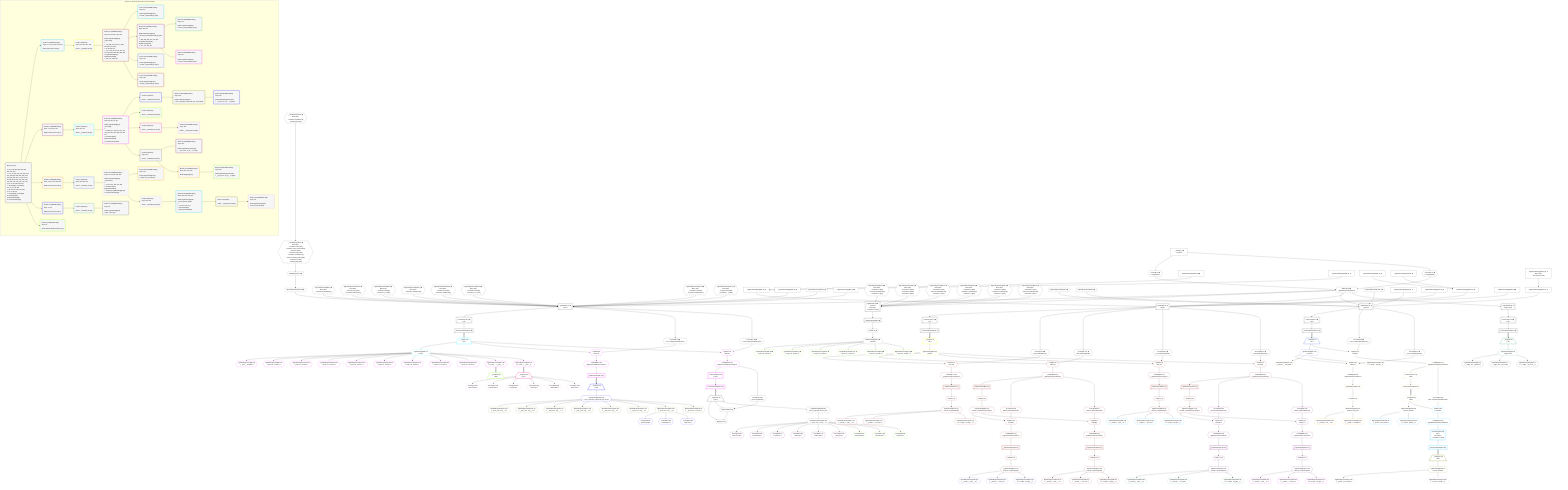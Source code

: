 %%{init: {'themeVariables': { 'fontSize': '12px'}}}%%
graph TD
    classDef path fill:#eee,stroke:#000,color:#000
    classDef plan fill:#fff,stroke-width:1px,color:#000
    classDef itemplan fill:#fff,stroke-width:2px,color:#000
    classDef unbatchedplan fill:#dff,stroke-width:1px,color:#000
    classDef sideeffectplan fill:#fcc,stroke-width:2px,color:#000
    classDef bucket fill:#f6f6f6,color:#000,stroke-width:2px,text-align:left

    subgraph "Buckets for queries/v4/procedure-computed-fields"
    Bucket0("Bucket 0 (root)<br /><br />1: 274, 278, 282, 290, 294, 298, 306, 310, 322<br />ᐳ: 6, 9, 10, 106, 122, 154, 256, 326, 327, 328, 329, 330, 331, 332, 333, 334, 335, 336, 337, 11, 49, 52, 54, 56, 58, 60, 88, 100, 118, 126, 128, 130, 132, 134, 142, 136, 144, 149<br />2: 15, 25, 30, 286, 302, 314<br />ᐳ: Access[307], Access[311]<br />3: 8, 17, 27, 33, 318<br />ᐳ: 32, 34, 275, 287, 291, 303<br />4: 12, 20, 39, 45<br />ᐳ: Access[319], Access[323]<br />5: Connection[22], ConnectionItems[36]<br />6: ConnectionItems[42]"):::bucket
    Bucket1("Bucket 1 (nullableBoundary)<br />Deps: 12, 36, 275, 287, 291, 303<br /><br />ROOT Connectionᐸ8ᐳ[12]"):::bucket
    Bucket2("Bucket 2 (nullableBoundary)<br />Deps: 17, 39, 307, 311<br /><br />ROOT Connectionᐸ15ᐳ[17]"):::bucket
    Bucket3("Bucket 3 (nullableBoundary)<br />Deps: 22, 42, 319, 323, 326<br /><br />ROOT Connectionᐸ20ᐳ[22]"):::bucket
    Bucket4("Bucket 4 (nullableBoundary)<br />Deps: 27, 45<br /><br />ROOT Connectionᐸ25ᐳ[27]"):::bucket
    Bucket5("Bucket 5 (nullableBoundary)<br />Deps: 34<br /><br />ROOT PgSelectSingleᐸpersonᐳ[34]"):::bucket
    Bucket10("Bucket 10 (listItem)<br />Deps: 275, 287, 291, 303<br /><br />ROOT __Item{10}ᐸ36ᐳ[62]"):::bucket
    Bucket11("Bucket 11 (listItem)<br />Deps: 307, 311<br /><br />ROOT __Item{11}ᐸ39ᐳ[64]"):::bucket
    Bucket12("Bucket 12 (listItem)<br />Deps: 319, 323, 326<br /><br />ROOT __Item{12}ᐸ42ᐳ[66]"):::bucket
    Bucket13("Bucket 13 (listItem)<br /><br />ROOT __Item{13}ᐸ45ᐳ[68]"):::bucket
    Bucket14("Bucket 14 (nullableBoundary)<br />Deps: 275, 63, 287, 291, 303<br /><br />ROOT PgSelectSingle{10}ᐸtypesᐳ[63]<br />1: <br />ᐳ: 276, 288, 292, 304, 277, 289, 293, 305, 279, 283<br />2: 76, 85, 98, 116<br />ᐳ: 75, 77, 84, 86, 97, 99, 115, 117, 161, 184, 202, 280, 281, 284, 285<br />3: PgSelectRows[166], PgSelectRows[189]<br />ᐳ: 165, 167, 188, 190"):::bucket
    Bucket15("Bucket 15 (nullableBoundary)<br />Deps: 65, 307, 64, 311<br /><br />ROOT PgSelectSingle{11}ᐸpostᐳ[65]<br />1: <br />ᐳ: 78, 89, 101, 119, 127, 129, 131, 133, 135, 150, 151, 308, 312, 309, 313<br />2: Connection[155], PgSelectRows[156]<br />3: ConnectionItems[181]"):::bucket
    Bucket16("Bucket 16 (nullableBoundary)<br />Deps: 67, 319, 66, 323, 326<br /><br />ROOT PgSelectSingle{12}ᐸpersonᐳ[67]<br />1: <br />ᐳ: 79, 91, 320, 324, 321, 325<br />2: Connection[107], PgSelectRows[124]<br />ᐳ: First[123], PgSelectSingle[125]<br />3: ConnectionItems[169]"):::bucket
    Bucket17("Bucket 17 (nullableBoundary)<br />Deps: 69<br /><br />ROOT PgSelectSingle{13}ᐸedge_caseᐳ[69]"):::bucket
    Bucket18("Bucket 18 (nullableBoundary)<br />Deps: 99<br /><br />ROOT PgSelectSingle{14}ᐸfrmcdc_compoundTypeᐳ[99]"):::bucket
    Bucket19("Bucket 19 (nullableBoundary)<br />Deps: 305, 117<br /><br />ROOT PgSelectSingle{14}ᐸfrmcdc_nestedCompoundTypeᐳ[117]<br />1: <br />ᐳ: 295, 299, 296, 297, 300, 301<br />2: PgSelectRows[178], PgSelectRows[196]<br />ᐳ: 177, 179, 195, 197"):::bucket
    Bucket20("Bucket 20 (nullableBoundary)<br />Deps: 125<br /><br />ROOT PgSelectSingle{16}ᐸperson_first_postᐳ[125]"):::bucket
    Bucket21("Bucket 21 (listItem)<br /><br />ROOT __Item{21}ᐸ156ᐳ[157]"):::bucket
    Bucket22("Bucket 22 (listItem)<br /><br />ROOT __Item{22}ᐸ150ᐳ[159]"):::bucket
    Bucket23("Bucket 23 (listItem)<br /><br />ROOT __Item{23}ᐸ151ᐳ[160]"):::bucket
    Bucket24("Bucket 24 (nullableBoundary)<br />Deps: 158<br /><br />ROOT PgSelectSingle{21}ᐸpost_computed_compound_type_arrayᐳ[158]"):::bucket
    Bucket25("Bucket 25 (nullableBoundary)<br />Deps: 160<br /><br />ROOT __Item{23}ᐸ151ᐳ[160]"):::bucket
    Bucket29("Bucket 29 (nullableBoundary)<br />Deps: 167<br /><br />ROOT PgSelectSingle{14}ᐸfrmcdc_compoundTypeᐳ[167]"):::bucket
    Bucket30("Bucket 30 (nullableBoundary)<br />Deps: 179<br /><br />ROOT PgSelectSingle{19}ᐸfrmcdc_compoundTypeᐳ[179]"):::bucket
    Bucket31("Bucket 31 (nullableBoundary)<br />Deps: 190<br /><br />ROOT PgSelectSingle{14}ᐸfrmcdc_compoundTypeᐳ[190]"):::bucket
    Bucket32("Bucket 32 (nullableBoundary)<br />Deps: 197<br /><br />ROOT PgSelectSingle{19}ᐸfrmcdc_compoundTypeᐳ[197]"):::bucket
    Bucket33("Bucket 33 (listItem)<br />Deps: 321, 326<br /><br />ROOT __Item{33}ᐸ169ᐳ[205]"):::bucket
    Bucket34("Bucket 34 (listItem)<br />Deps: 313<br /><br />ROOT __Item{34}ᐸ181ᐳ[207]"):::bucket
    Bucket35("Bucket 35 (nullableBoundary)<br />Deps: 206, 326, 315, 205<br /><br />ROOT PgSelectSingle{33}ᐸperson_friendsᐳ[206]<br />1: <br />ᐳ: 241, 247, 316, 317<br />2: Connection[257]<br />3: ConnectionItems[264]"):::bucket
    Bucket36("Bucket 36 (nullableBoundary)<br />Deps: 209<br /><br />ROOT PgClassExpression{34}ᐸ__post_com...al_set__.vᐳ[209]"):::bucket
    Bucket37("Bucket 37 (nullableBoundary)<br />Deps: 210, 209, 250<br /><br />ROOT Edge{34}[210]"):::bucket
    Bucket38("Bucket 38 (nullableBoundary)<br />Deps: 223<br /><br />ROOT PgClassExpression{24}ᐸ__post_com...rray__.”g”ᐳ[223]"):::bucket
    Bucket39("Bucket 39 (nullableBoundary)<br />Deps: 209<br /><br />ROOT PgClassExpression{34}ᐸ__post_com...al_set__.vᐳ[209]"):::bucket
    Bucket41("Bucket 41 (listItem)<br /><br />ROOT __Item{41}ᐸ264ᐳ[269]"):::bucket
    Bucket42("Bucket 42 (nullableBoundary)<br />Deps: 270<br /><br />ROOT PgSelectSingle{41}ᐸperson_friendsᐳ[270]"):::bucket
    end
    Bucket0 --> Bucket1 & Bucket2 & Bucket3 & Bucket4 & Bucket5
    Bucket1 --> Bucket10
    Bucket2 --> Bucket11
    Bucket3 --> Bucket12
    Bucket4 --> Bucket13
    Bucket10 --> Bucket14
    Bucket11 --> Bucket15
    Bucket12 --> Bucket16
    Bucket13 --> Bucket17
    Bucket14 --> Bucket18 & Bucket19 & Bucket29 & Bucket31
    Bucket15 --> Bucket21 & Bucket22 & Bucket23 & Bucket34
    Bucket16 --> Bucket20 & Bucket33
    Bucket19 --> Bucket30 & Bucket32
    Bucket21 --> Bucket24
    Bucket23 --> Bucket25
    Bucket24 --> Bucket38
    Bucket33 --> Bucket35
    Bucket34 --> Bucket36 & Bucket37
    Bucket35 --> Bucket41
    Bucket37 --> Bucket39
    Bucket41 --> Bucket42

    %% plan dependencies
    PgSelect15[["PgSelect[15∈0] ➊<br />ᐸpostᐳ"]]:::plan
    Object11{{"Object[11∈0] ➊<br />ᐸ{pgSettings,withPgClient}ᐳ"}}:::plan
    PgFromExpression88{{"PgFromExpression[88∈0] ➊<br />More deps:<br />- Constantᐸundefinedᐳ[6]"}}:::plan
    PgFromExpression100{{"PgFromExpression[100∈0] ➊<br />More deps:<br />- Constantᐸ15ᐳ[329]<br />- Constantᐸundefinedᐳ[6]"}}:::plan
    PgFromExpression118{{"PgFromExpression[118∈0] ➊<br />More deps:<br />- Constantᐸ20ᐳ[330]<br />- Constantᐸ'[...]'ᐳ[331]"}}:::plan
    PgFromExpression126{{"PgFromExpression[126∈0] ➊<br />More deps:<br />- Constantᐸundefinedᐳ[6]"}}:::plan
    PgFromExpression128{{"PgFromExpression[128∈0] ➊<br />More deps:<br />- Constantᐸ15ᐳ[329]<br />- Constantᐸundefinedᐳ[6]"}}:::plan
    PgFromExpression130{{"PgFromExpression[130∈0] ➊<br />More deps:<br />- Constantᐸ20ᐳ[330]<br />- Constantᐸ'[...]'ᐳ[331]"}}:::plan
    PgFromExpression132{{"PgFromExpression[132∈0] ➊<br />More deps:<br />- Constantᐸ15ᐳ[329]<br />- Constantᐸundefinedᐳ[6]"}}:::plan
    PgFromExpression134{{"PgFromExpression[134∈0] ➊<br />More deps:<br />- Constantᐸ20ᐳ[330]<br />- Constantᐸ'[...]'ᐳ[331]"}}:::plan
    PgFromExpression149{{"PgFromExpression[149∈0] ➊"}}:::plan
    PgSelectInlineApply306["PgSelectInlineApply[306∈0] ➊"]:::plan
    PgFromExpression154{{"PgFromExpression[154∈0] ➊"}}:::plan
    PgSelectInlineApply310["PgSelectInlineApply[310∈0] ➊"]:::plan
    Object11 & PgFromExpression88 & PgFromExpression100 & PgFromExpression118 & PgFromExpression126 & PgFromExpression128 & PgFromExpression130 & PgFromExpression132 & PgFromExpression134 & PgFromExpression149 & PgSelectInlineApply306 & PgFromExpression154 & PgSelectInlineApply310 --> PgSelect15
    PgSelect30[["PgSelect[30∈0] ➊<br />ᐸpersonᐳ<br />More deps:<br />- Constantᐸ1ᐳ[326]"]]:::plan
    PgFromExpression49{{"PgFromExpression[49∈0] ➊<br />More deps:<br />- Constantᐸ1ᐳ[326]<br />- Constantᐸundefinedᐳ[6]<br />- Constantᐸ7ᐳ[327]"}}:::plan
    PgFromExpression52{{"PgFromExpression[52∈0] ➊<br />More deps:<br />- Constantᐸ1ᐳ[326]<br />- Constantᐸ8ᐳ[328]<br />- Constantᐸ7ᐳ[327]"}}:::plan
    PgFromExpression54{{"PgFromExpression[54∈0] ➊<br />More deps:<br />- Constantᐸ1ᐳ[326]<br />- Constantᐸundefinedᐳ[6]<br />- Constantᐸ7ᐳ[327]"}}:::plan
    PgFromExpression56{{"PgFromExpression[56∈0] ➊<br />More deps:<br />- Constantᐸ1ᐳ[326]<br />- Constantᐸundefinedᐳ[6]<br />- Constantᐸ7ᐳ[327]"}}:::plan
    PgFromExpression58{{"PgFromExpression[58∈0] ➊<br />More deps:<br />- Constantᐸ1ᐳ[326]<br />- Constantᐸundefinedᐳ[6]<br />- Constantᐸ7ᐳ[327]"}}:::plan
    PgFromExpression60{{"PgFromExpression[60∈0] ➊<br />More deps:<br />- Constantᐸ1ᐳ[326]<br />- Constantᐸundefinedᐳ[6]<br />- Constantᐸ7ᐳ[327]"}}:::plan
    Object11 & PgFromExpression49 & PgFromExpression52 & PgFromExpression54 & PgFromExpression56 & PgFromExpression58 & PgFromExpression60 --> PgSelect30
    __InputObject136{{"__InputObject[136∈0] ➊<br />More deps:<br />- Constantᐸ419ᐳ[332]<br />- Constantᐸ'easy cheesy baked potatoes'ᐳ[333]<br />- Constantᐸ'red'ᐳ[334]<br />- Constantᐸundefinedᐳ[6]<br />- Constantᐸ'BAR_FOO'ᐳ[335]<br />- Constantᐸ''ᐳ[336]<br />- Constantᐸ8ᐳ[328]"}}:::plan
    __InputObject142{{"__InputObject[142∈0] ➊<br />More deps:<br />- Constantᐸundefinedᐳ[6]<br />- Constantᐸ5ᐳ[337]"}}:::plan
    __InputObject142 --> __InputObject136
    PgSelect20[["PgSelect[20∈0] ➊<br />ᐸpersonᐳ"]]:::plan
    PgFromExpression106{{"PgFromExpression[106∈0] ➊"}}:::plan
    PgFromExpression256{{"PgFromExpression[256∈0] ➊"}}:::plan
    PgSelectInlineApply318["PgSelectInlineApply[318∈0] ➊"]:::plan
    PgFromExpression122{{"PgFromExpression[122∈0] ➊"}}:::plan
    PgSelectInlineApply322["PgSelectInlineApply[322∈0] ➊"]:::plan
    Object11 & PgFromExpression106 & PgFromExpression256 & PgSelectInlineApply318 & PgFromExpression122 & PgSelectInlineApply322 --> PgSelect20
    PgSelect8[["PgSelect[8∈0] ➊<br />ᐸtypesᐳ"]]:::plan
    PgSelectInlineApply274["PgSelectInlineApply[274∈0] ➊"]:::plan
    PgSelectInlineApply286["PgSelectInlineApply[286∈0] ➊"]:::plan
    PgSelectInlineApply290["PgSelectInlineApply[290∈0] ➊"]:::plan
    PgSelectInlineApply302["PgSelectInlineApply[302∈0] ➊"]:::plan
    Object11 & PgSelectInlineApply274 & PgSelectInlineApply286 & PgSelectInlineApply290 & PgSelectInlineApply302 --> PgSelect8
    Access9{{"Access[9∈0] ➊<br />ᐸ2.pgSettingsᐳ"}}:::plan
    Access10{{"Access[10∈0] ➊<br />ᐸ2.withPgClientᐳ"}}:::plan
    Access9 & Access10 --> Object11
    PgSelectInlineApply278["PgSelectInlineApply[278∈0] ➊"]:::plan
    PgSelectInlineApply282["PgSelectInlineApply[282∈0] ➊"]:::plan
    PgSelectInlineApply278 & PgSelectInlineApply282 --> PgSelectInlineApply286
    PgSelectInlineApply294["PgSelectInlineApply[294∈0] ➊"]:::plan
    PgSelectInlineApply298["PgSelectInlineApply[298∈0] ➊"]:::plan
    PgSelectInlineApply294 & PgSelectInlineApply298 --> PgSelectInlineApply302
    __Value2["__Value[2∈0] ➊<br />ᐸcontextᐳ"]:::plan
    __Value2 --> Access9
    __Value2 --> Access10
    Connection12[["Connection[12∈0] ➊<br />ᐸ8ᐳ"]]:::plan
    PgSelect8 --> Connection12
    Connection17[["Connection[17∈0] ➊<br />ᐸ15ᐳ"]]:::plan
    PgSelect15 --> Connection17
    Connection22[["Connection[22∈0] ➊<br />ᐸ20ᐳ"]]:::plan
    PgSelect20 --> Connection22
    PgSelect25[["PgSelect[25∈0] ➊<br />ᐸedge_caseᐳ"]]:::plan
    Object11 --> PgSelect25
    Connection27[["Connection[27∈0] ➊<br />ᐸ25ᐳ"]]:::plan
    PgSelect25 --> Connection27
    First32{{"First[32∈0] ➊"}}:::plan
    PgSelectRows33[["PgSelectRows[33∈0] ➊"]]:::plan
    PgSelectRows33 --> First32
    PgSelect30 --> PgSelectRows33
    PgSelectSingle34{{"PgSelectSingle[34∈0] ➊<br />ᐸpersonᐳ"}}:::plan
    First32 --> PgSelectSingle34
    ConnectionItems36[["ConnectionItems[36∈0] ➊"]]:::plan
    Connection12 --> ConnectionItems36
    ConnectionItems39[["ConnectionItems[39∈0] ➊"]]:::plan
    Connection17 --> ConnectionItems39
    ConnectionItems42[["ConnectionItems[42∈0] ➊"]]:::plan
    Connection22 --> ConnectionItems42
    ConnectionItems45[["ConnectionItems[45∈0] ➊"]]:::plan
    Connection27 --> ConnectionItems45
    BakedInput144{{"BakedInput[144∈0] ➊"}}:::plan
    __InputObject136 --> BakedInput144
    BakedInput144 --> PgFromExpression149
    Access275{{"Access[275∈0] ➊<br />ᐸ8.m.joinDetailsFor71ᐳ"}}:::plan
    PgSelect8 --> Access275
    Access287{{"Access[287∈0] ➊<br />ᐸ8.m.joinDetailsFor82ᐳ"}}:::plan
    PgSelect8 --> Access287
    Access291{{"Access[291∈0] ➊<br />ᐸ8.m.joinDetailsFor95ᐳ"}}:::plan
    PgSelect8 --> Access291
    Access303{{"Access[303∈0] ➊<br />ᐸ8.m.joinDetailsFor113ᐳ"}}:::plan
    PgSelect8 --> Access303
    Access307{{"Access[307∈0] ➊<br />ᐸ15.m.subqueryDetailsFor145ᐳ"}}:::plan
    PgSelect15 --> Access307
    Access311{{"Access[311∈0] ➊<br />ᐸ15.m.subqueryDetailsFor152ᐳ"}}:::plan
    PgSelect15 --> Access311
    PgSelectInlineApply314["PgSelectInlineApply[314∈0] ➊<br />More deps:<br />- Constantᐸ1ᐳ[326]"]:::plan
    PgSelectInlineApply314 --> PgSelectInlineApply318
    Access319{{"Access[319∈0] ➊<br />ᐸ20.m.subqueryDetailsFor102ᐳ"}}:::plan
    PgSelect20 --> Access319
    Access323{{"Access[323∈0] ➊<br />ᐸ20.m.joinDetailsFor120ᐳ"}}:::plan
    PgSelect20 --> Access323
    PgClassExpression50{{"PgClassExpression[50∈5] ➊<br />ᐸ(1/0) /* E...ferred! */ᐳ"}}:::plan
    PgSelectSingle34 --> PgClassExpression50
    PgClassExpression53{{"PgClassExpression[53∈5] ➊<br />ᐸ(1/0) /* E...ferred! */ᐳ"}}:::plan
    PgSelectSingle34 --> PgClassExpression53
    PgClassExpression55{{"PgClassExpression[55∈5] ➊<br />ᐸ(1/0) /* E...ferred! */ᐳ"}}:::plan
    PgSelectSingle34 --> PgClassExpression55
    PgClassExpression57{{"PgClassExpression[57∈5] ➊<br />ᐸ(1/0) /* E...ferred! */ᐳ"}}:::plan
    PgSelectSingle34 --> PgClassExpression57
    PgClassExpression59{{"PgClassExpression[59∈5] ➊<br />ᐸ(1/0) /* E...ferred! */ᐳ"}}:::plan
    PgSelectSingle34 --> PgClassExpression59
    PgClassExpression61{{"PgClassExpression[61∈5] ➊<br />ᐸ(1/0) /* E...ferred! */ᐳ"}}:::plan
    PgSelectSingle34 --> PgClassExpression61
    __Item62[/"__Item[62∈10]<br />ᐸ36ᐳ"\]:::itemplan
    ConnectionItems36 ==> __Item62
    PgSelectSingle63{{"PgSelectSingle[63∈10]<br />ᐸtypesᐳ"}}:::plan
    __Item62 --> PgSelectSingle63
    __Item64[/"__Item[64∈11]<br />ᐸ39ᐳ"\]:::itemplan
    ConnectionItems39 ==> __Item64
    PgSelectSingle65{{"PgSelectSingle[65∈11]<br />ᐸpostᐳ"}}:::plan
    __Item64 --> PgSelectSingle65
    __Item66[/"__Item[66∈12]<br />ᐸ42ᐳ"\]:::itemplan
    ConnectionItems42 ==> __Item66
    PgSelectSingle67{{"PgSelectSingle[67∈12]<br />ᐸpersonᐳ"}}:::plan
    __Item66 --> PgSelectSingle67
    __Item68[/"__Item[68∈13]<br />ᐸ45ᐳ"\]:::itemplan
    ConnectionItems45 ==> __Item68
    PgSelectSingle69{{"PgSelectSingle[69∈13]<br />ᐸedge_caseᐳ"}}:::plan
    __Item68 --> PgSelectSingle69
    List276{{"List[276∈14]<br />ᐸ275,63ᐳ"}}:::plan
    Access275 & PgSelectSingle63 --> List276
    List280{{"List[280∈14]<br />ᐸ279,86ᐳ"}}:::plan
    Access279{{"Access[279∈14]<br />ᐸ289.m.joinDetailsFor163ᐳ"}}:::plan
    PgSelectSingle86{{"PgSelectSingle[86∈14]<br />ᐸfrmcdc_nestedCompoundTypeᐳ"}}:::plan
    Access279 & PgSelectSingle86 --> List280
    List284{{"List[284∈14]<br />ᐸ283,86ᐳ"}}:::plan
    Access283{{"Access[283∈14]<br />ᐸ289.m.joinDetailsFor186ᐳ"}}:::plan
    Access283 & PgSelectSingle86 --> List284
    List288{{"List[288∈14]<br />ᐸ287,63ᐳ"}}:::plan
    Access287 & PgSelectSingle63 --> List288
    List292{{"List[292∈14]<br />ᐸ291,63ᐳ"}}:::plan
    Access291 & PgSelectSingle63 --> List292
    List304{{"List[304∈14]<br />ᐸ303,63ᐳ"}}:::plan
    Access303 & PgSelectSingle63 --> List304
    First75{{"First[75∈14]"}}:::plan
    PgSelectRows76[["PgSelectRows[76∈14]"]]:::plan
    PgSelectRows76 --> First75
    Lambda277{{"Lambda[277∈14]<br />ᐸpgInlineViaJoinTransformᐳ"}}:::plan
    Lambda277 --> PgSelectRows76
    PgSelectSingle77{{"PgSelectSingle[77∈14]<br />ᐸfrmcdc_compoundTypeᐳ"}}:::plan
    First75 --> PgSelectSingle77
    First84{{"First[84∈14]"}}:::plan
    PgSelectRows85[["PgSelectRows[85∈14]"]]:::plan
    PgSelectRows85 --> First84
    Lambda289{{"Lambda[289∈14]<br />ᐸpgInlineViaJoinTransformᐳ"}}:::plan
    Lambda289 --> PgSelectRows85
    First84 --> PgSelectSingle86
    First97{{"First[97∈14]"}}:::plan
    PgSelectRows98[["PgSelectRows[98∈14]"]]:::plan
    PgSelectRows98 --> First97
    Lambda293{{"Lambda[293∈14]<br />ᐸpgInlineViaJoinTransformᐳ"}}:::plan
    Lambda293 --> PgSelectRows98
    PgSelectSingle99{{"PgSelectSingle[99∈14]<br />ᐸfrmcdc_compoundTypeᐳ"}}:::plan
    First97 --> PgSelectSingle99
    First115{{"First[115∈14]"}}:::plan
    PgSelectRows116[["PgSelectRows[116∈14]"]]:::plan
    PgSelectRows116 --> First115
    Lambda305{{"Lambda[305∈14]<br />ᐸpgInlineViaJoinTransformᐳ"}}:::plan
    Lambda305 --> PgSelectRows116
    PgSelectSingle117{{"PgSelectSingle[117∈14]<br />ᐸfrmcdc_nestedCompoundTypeᐳ"}}:::plan
    First115 --> PgSelectSingle117
    PgClassExpression161{{"PgClassExpression[161∈14]<br />ᐸ__frmcdc_c...type__.”a”ᐳ"}}:::plan
    PgSelectSingle77 --> PgClassExpression161
    First165{{"First[165∈14]"}}:::plan
    PgSelectRows166[["PgSelectRows[166∈14]"]]:::plan
    PgSelectRows166 --> First165
    Lambda281{{"Lambda[281∈14]<br />ᐸpgInlineViaJoinTransformᐳ"}}:::plan
    Lambda281 --> PgSelectRows166
    PgSelectSingle167{{"PgSelectSingle[167∈14]<br />ᐸfrmcdc_compoundTypeᐳ"}}:::plan
    First165 --> PgSelectSingle167
    PgClassExpression184{{"PgClassExpression[184∈14]<br />ᐸ__frmcdc_c....”foo_bar”ᐳ"}}:::plan
    PgSelectSingle77 --> PgClassExpression184
    First188{{"First[188∈14]"}}:::plan
    PgSelectRows189[["PgSelectRows[189∈14]"]]:::plan
    PgSelectRows189 --> First188
    Lambda285{{"Lambda[285∈14]<br />ᐸpgInlineViaJoinTransformᐳ"}}:::plan
    Lambda285 --> PgSelectRows189
    PgSelectSingle190{{"PgSelectSingle[190∈14]<br />ᐸfrmcdc_compoundTypeᐳ"}}:::plan
    First188 --> PgSelectSingle190
    PgClassExpression202{{"PgClassExpression[202∈14]<br />ᐸ”c”.”compo...nd_type__)ᐳ"}}:::plan
    PgSelectSingle77 --> PgClassExpression202
    List276 --> Lambda277
    Lambda289 --> Access279
    List280 --> Lambda281
    Lambda289 --> Access283
    List284 --> Lambda285
    List288 --> Lambda289
    List292 --> Lambda293
    List304 --> Lambda305
    List308{{"List[308∈15]<br />ᐸ307,64ᐳ"}}:::plan
    Access307 & __Item64 --> List308
    List312{{"List[312∈15]<br />ᐸ311,64ᐳ"}}:::plan
    Access311 & __Item64 --> List312
    PgClassExpression78{{"PgClassExpression[78∈15]<br />ᐸ__post__.”headline”ᐳ"}}:::plan
    PgSelectSingle65 --> PgClassExpression78
    PgClassExpression89{{"PgClassExpression[89∈15]<br />ᐸ(1/0) /* E...ferred! */ᐳ"}}:::plan
    PgSelectSingle65 --> PgClassExpression89
    PgClassExpression101{{"PgClassExpression[101∈15]<br />ᐸ(1/0) /* E...ferred! */ᐳ"}}:::plan
    PgSelectSingle65 --> PgClassExpression101
    PgClassExpression119{{"PgClassExpression[119∈15]<br />ᐸ(1/0) /* E...ferred! */ᐳ"}}:::plan
    PgSelectSingle65 --> PgClassExpression119
    PgClassExpression127{{"PgClassExpression[127∈15]<br />ᐸ(1/0) /* E...ferred! */ᐳ"}}:::plan
    PgSelectSingle65 --> PgClassExpression127
    PgClassExpression129{{"PgClassExpression[129∈15]<br />ᐸ(1/0) /* E...ferred! */ᐳ"}}:::plan
    PgSelectSingle65 --> PgClassExpression129
    PgClassExpression131{{"PgClassExpression[131∈15]<br />ᐸ(1/0) /* E...ferred! */ᐳ"}}:::plan
    PgSelectSingle65 --> PgClassExpression131
    PgClassExpression133{{"PgClassExpression[133∈15]<br />ᐸ(1/0) /* E...ferred! */ᐳ"}}:::plan
    PgSelectSingle65 --> PgClassExpression133
    PgClassExpression135{{"PgClassExpression[135∈15]<br />ᐸ(1/0) /* E...ferred! */ᐳ"}}:::plan
    PgSelectSingle65 --> PgClassExpression135
    PgClassExpression150{{"PgClassExpression[150∈15]<br />ᐸ”a”.”post_...(__post__)ᐳ"}}:::plan
    PgSelectSingle65 --> PgClassExpression150
    PgClassExpression151{{"PgClassExpression[151∈15]<br />ᐸ”a”.”post_...(__post__)ᐳ"}}:::plan
    PgSelectSingle65 --> PgClassExpression151
    Connection155[["Connection[155∈15]<br />ᐸ313ᐳ"]]:::plan
    Lambda313{{"Lambda[313∈15]<br />ᐸpgInlineViaSubqueryTransformᐳ"}}:::plan
    Lambda313 --> Connection155
    PgSelectRows156[["PgSelectRows[156∈15]"]]:::plan
    Lambda309{{"Lambda[309∈15]<br />ᐸpgInlineViaSubqueryTransformᐳ"}}:::plan
    Lambda309 --> PgSelectRows156
    ConnectionItems181[["ConnectionItems[181∈15]"]]:::plan
    Connection155 --> ConnectionItems181
    List308 --> Lambda309
    List312 --> Lambda313
    List320{{"List[320∈16]<br />ᐸ319,66ᐳ"}}:::plan
    Access319 & __Item66 --> List320
    List324{{"List[324∈16]<br />ᐸ323,67ᐳ"}}:::plan
    Access323 & PgSelectSingle67 --> List324
    PgClassExpression79{{"PgClassExpression[79∈16]<br />ᐸ__person__...full_name”ᐳ"}}:::plan
    PgSelectSingle67 --> PgClassExpression79
    PgClassExpression91{{"PgClassExpression[91∈16]<br />ᐸ”c”.”perso..._person__)ᐳ"}}:::plan
    PgSelectSingle67 --> PgClassExpression91
    Connection107[["Connection[107∈16]<br />ᐸ321ᐳ"]]:::plan
    Lambda321{{"Lambda[321∈16]<br />ᐸpgInlineViaSubqueryTransformᐳ"}}:::plan
    Lambda321 --> Connection107
    First123{{"First[123∈16]"}}:::plan
    PgSelectRows124[["PgSelectRows[124∈16]"]]:::plan
    PgSelectRows124 --> First123
    Lambda325{{"Lambda[325∈16]<br />ᐸpgInlineViaJoinTransformᐳ"}}:::plan
    Lambda325 --> PgSelectRows124
    PgSelectSingle125{{"PgSelectSingle[125∈16]<br />ᐸperson_first_postᐳ"}}:::plan
    First123 --> PgSelectSingle125
    ConnectionItems169[["ConnectionItems[169∈16]"]]:::plan
    Connection107 --> ConnectionItems169
    List320 --> Lambda321
    List324 --> Lambda325
    PgClassExpression80{{"PgClassExpression[80∈17]<br />ᐸ__edge_cas...s_default”ᐳ"}}:::plan
    PgSelectSingle69 --> PgClassExpression80
    PgClassExpression92{{"PgClassExpression[92∈17]<br />ᐸ__edge_cas...cast_easy”ᐳ"}}:::plan
    PgSelectSingle69 --> PgClassExpression92
    PgClassExpression109{{"PgClassExpression[109∈17]<br />ᐸ”c”.”edge_...ge_case__)ᐳ"}}:::plan
    PgSelectSingle69 --> PgClassExpression109
    PgClassExpression168{{"PgClassExpression[168∈18]<br />ᐸ__frmcdc_c...type__.”a”ᐳ"}}:::plan
    PgSelectSingle99 --> PgClassExpression168
    PgClassExpression191{{"PgClassExpression[191∈18]<br />ᐸ__frmcdc_c....”foo_bar”ᐳ"}}:::plan
    PgSelectSingle99 --> PgClassExpression191
    PgClassExpression204{{"PgClassExpression[204∈18]<br />ᐸ”c”.”compo...nd_type__)ᐳ"}}:::plan
    PgSelectSingle99 --> PgClassExpression204
    List296{{"List[296∈19]<br />ᐸ295,117ᐳ"}}:::plan
    Access295{{"Access[295∈19]<br />ᐸ305.m.joinDetailsFor173ᐳ"}}:::plan
    Access295 & PgSelectSingle117 --> List296
    List300{{"List[300∈19]<br />ᐸ299,117ᐳ"}}:::plan
    Access299{{"Access[299∈19]<br />ᐸ305.m.joinDetailsFor193ᐳ"}}:::plan
    Access299 & PgSelectSingle117 --> List300
    First177{{"First[177∈19]"}}:::plan
    PgSelectRows178[["PgSelectRows[178∈19]"]]:::plan
    PgSelectRows178 --> First177
    Lambda297{{"Lambda[297∈19]<br />ᐸpgInlineViaJoinTransformᐳ"}}:::plan
    Lambda297 --> PgSelectRows178
    PgSelectSingle179{{"PgSelectSingle[179∈19]<br />ᐸfrmcdc_compoundTypeᐳ"}}:::plan
    First177 --> PgSelectSingle179
    First195{{"First[195∈19]"}}:::plan
    PgSelectRows196[["PgSelectRows[196∈19]"]]:::plan
    PgSelectRows196 --> First195
    Lambda301{{"Lambda[301∈19]<br />ᐸpgInlineViaJoinTransformᐳ"}}:::plan
    Lambda301 --> PgSelectRows196
    PgSelectSingle197{{"PgSelectSingle[197∈19]<br />ᐸfrmcdc_compoundTypeᐳ"}}:::plan
    First195 --> PgSelectSingle197
    Lambda305 --> Access295
    List296 --> Lambda297
    Lambda305 --> Access299
    List300 --> Lambda301
    PgClassExpression180{{"PgClassExpression[180∈20]<br />ᐸ__person_f...ost__.”id”ᐳ"}}:::plan
    PgSelectSingle125 --> PgClassExpression180
    PgClassExpression198{{"PgClassExpression[198∈20]<br />ᐸ__person_f...”headline”ᐳ"}}:::plan
    PgSelectSingle125 --> PgClassExpression198
    __Item157[/"__Item[157∈21]<br />ᐸ156ᐳ"\]:::itemplan
    PgSelectRows156 ==> __Item157
    PgSelectSingle158{{"PgSelectSingle[158∈21]<br />ᐸpost_computed_compound_type_arrayᐳ"}}:::plan
    __Item157 --> PgSelectSingle158
    __Item159[/"__Item[159∈22]<br />ᐸ150ᐳ"\]:::itemplan
    PgClassExpression150 ==> __Item159
    __Item160[/"__Item[160∈23]<br />ᐸ151ᐳ"\]:::itemplan
    PgClassExpression151 ==> __Item160
    PgClassExpression211{{"PgClassExpression[211∈24]<br />ᐸ__post_com...rray__.”a”ᐳ"}}:::plan
    PgSelectSingle158 --> PgClassExpression211
    PgClassExpression213{{"PgClassExpression[213∈24]<br />ᐸ__post_com...rray__.”b”ᐳ"}}:::plan
    PgSelectSingle158 --> PgClassExpression213
    PgClassExpression215{{"PgClassExpression[215∈24]<br />ᐸ__post_com...rray__.”c”ᐳ"}}:::plan
    PgSelectSingle158 --> PgClassExpression215
    PgClassExpression217{{"PgClassExpression[217∈24]<br />ᐸ__post_com...rray__.”d”ᐳ"}}:::plan
    PgSelectSingle158 --> PgClassExpression217
    PgClassExpression219{{"PgClassExpression[219∈24]<br />ᐸ__post_com...rray__.”e”ᐳ"}}:::plan
    PgSelectSingle158 --> PgClassExpression219
    PgClassExpression221{{"PgClassExpression[221∈24]<br />ᐸ__post_com...rray__.”f”ᐳ"}}:::plan
    PgSelectSingle158 --> PgClassExpression221
    PgClassExpression223{{"PgClassExpression[223∈24]<br />ᐸ__post_com...rray__.”g”ᐳ"}}:::plan
    PgSelectSingle158 --> PgClassExpression223
    PgClassExpression224{{"PgClassExpression[224∈24]<br />ᐸ__post_com....”foo_bar”ᐳ"}}:::plan
    PgSelectSingle158 --> PgClassExpression224
    Access212{{"Access[212∈25]<br />ᐸ160.secondsᐳ"}}:::plan
    __Item160 --> Access212
    Access214{{"Access[214∈25]<br />ᐸ160.minutesᐳ"}}:::plan
    __Item160 --> Access214
    Access216{{"Access[216∈25]<br />ᐸ160.hoursᐳ"}}:::plan
    __Item160 --> Access216
    Access218{{"Access[218∈25]<br />ᐸ160.daysᐳ"}}:::plan
    __Item160 --> Access218
    Access220{{"Access[220∈25]<br />ᐸ160.monthsᐳ"}}:::plan
    __Item160 --> Access220
    Access222{{"Access[222∈25]<br />ᐸ160.yearsᐳ"}}:::plan
    __Item160 --> Access222
    PgClassExpression225{{"PgClassExpression[225∈29]<br />ᐸ__frmcdc_c...type__.”a”ᐳ"}}:::plan
    PgSelectSingle167 --> PgClassExpression225
    PgClassExpression229{{"PgClassExpression[229∈29]<br />ᐸ__frmcdc_c....”foo_bar”ᐳ"}}:::plan
    PgSelectSingle167 --> PgClassExpression229
    PgClassExpression234{{"PgClassExpression[234∈29]<br />ᐸ”c”.”compo...nd_type__)ᐳ"}}:::plan
    PgSelectSingle167 --> PgClassExpression234
    PgClassExpression226{{"PgClassExpression[226∈30]<br />ᐸ__frmcdc_c...type__.”a”ᐳ"}}:::plan
    PgSelectSingle179 --> PgClassExpression226
    PgClassExpression230{{"PgClassExpression[230∈30]<br />ᐸ__frmcdc_c....”foo_bar”ᐳ"}}:::plan
    PgSelectSingle179 --> PgClassExpression230
    PgClassExpression236{{"PgClassExpression[236∈30]<br />ᐸ”c”.”compo...nd_type__)ᐳ"}}:::plan
    PgSelectSingle179 --> PgClassExpression236
    PgClassExpression227{{"PgClassExpression[227∈31]<br />ᐸ__frmcdc_c...type__.”a”ᐳ"}}:::plan
    PgSelectSingle190 --> PgClassExpression227
    PgClassExpression231{{"PgClassExpression[231∈31]<br />ᐸ__frmcdc_c....”foo_bar”ᐳ"}}:::plan
    PgSelectSingle190 --> PgClassExpression231
    PgClassExpression238{{"PgClassExpression[238∈31]<br />ᐸ”c”.”compo...nd_type__)ᐳ"}}:::plan
    PgSelectSingle190 --> PgClassExpression238
    PgClassExpression228{{"PgClassExpression[228∈32]<br />ᐸ__frmcdc_c...type__.”a”ᐳ"}}:::plan
    PgSelectSingle197 --> PgClassExpression228
    PgClassExpression232{{"PgClassExpression[232∈32]<br />ᐸ__frmcdc_c....”foo_bar”ᐳ"}}:::plan
    PgSelectSingle197 --> PgClassExpression232
    PgClassExpression240{{"PgClassExpression[240∈32]<br />ᐸ”c”.”compo...nd_type__)ᐳ"}}:::plan
    PgSelectSingle197 --> PgClassExpression240
    __Item205[/"__Item[205∈33]<br />ᐸ169ᐳ"\]:::itemplan
    ConnectionItems169 ==> __Item205
    PgSelectSingle206{{"PgSelectSingle[206∈33]<br />ᐸperson_friendsᐳ"}}:::plan
    __Item205 --> PgSelectSingle206
    Access315{{"Access[315∈33]<br />ᐸ321.m.subqueryDetailsFor252ᐳ"}}:::plan
    Lambda321 --> Access315
    Edge210{{"Edge[210∈34]"}}:::plan
    __Item207[/"__Item[207∈34]<br />ᐸ181ᐳ"\]:::itemplan
    PgCursor250{{"PgCursor[250∈34]"}}:::plan
    __Item207 & PgCursor250 --> Edge210
    Access249{{"Access[249∈34]<br />ᐸ313.cursorDetailsᐳ"}}:::plan
    __Item207 & Access249 --> PgCursor250
    ConnectionItems181 ==> __Item207
    PgSelectSingle208{{"PgSelectSingle[208∈34]<br />ᐸpost_computed_interval_setᐳ"}}:::plan
    __Item207 --> PgSelectSingle208
    PgClassExpression209{{"PgClassExpression[209∈34]<br />ᐸ__post_com...al_set__.vᐳ"}}:::plan
    PgSelectSingle208 --> PgClassExpression209
    Lambda313 --> Access249
    Connection257[["Connection[257∈35]<br />ᐸ317ᐳ<br />More deps:<br />- Constantᐸ1ᐳ[326]"]]:::plan
    Lambda317{{"Lambda[317∈35]<br />ᐸpgInlineViaSubqueryTransformᐳ"}}:::plan
    Lambda317 --> Connection257
    List316{{"List[316∈35]<br />ᐸ315,205ᐳ"}}:::plan
    Access315 & __Item205 --> List316
    PgClassExpression241{{"PgClassExpression[241∈35]<br />ᐸ__person_f...full_name”ᐳ"}}:::plan
    PgSelectSingle206 --> PgClassExpression241
    PgClassExpression247{{"PgClassExpression[247∈35]<br />ᐸ”c”.”perso...friends__)ᐳ"}}:::plan
    PgSelectSingle206 --> PgClassExpression247
    ConnectionItems264[["ConnectionItems[264∈35]"]]:::plan
    Connection257 --> ConnectionItems264
    List316 --> Lambda317
    Access242{{"Access[242∈36]<br />ᐸ209.secondsᐳ"}}:::plan
    PgClassExpression209 --> Access242
    Access248{{"Access[248∈36]<br />ᐸ209.minutesᐳ"}}:::plan
    PgClassExpression209 --> Access248
    Access258{{"Access[258∈36]<br />ᐸ209.hoursᐳ"}}:::plan
    PgClassExpression209 --> Access258
    Access260{{"Access[260∈36]<br />ᐸ209.daysᐳ"}}:::plan
    PgClassExpression209 --> Access260
    Access261{{"Access[261∈36]<br />ᐸ209.monthsᐳ"}}:::plan
    PgClassExpression209 --> Access261
    Access262{{"Access[262∈36]<br />ᐸ209.yearsᐳ"}}:::plan
    PgClassExpression209 --> Access262
    Access245{{"Access[245∈38]<br />ᐸ223.secondsᐳ"}}:::plan
    PgClassExpression223 --> Access245
    Access251{{"Access[251∈38]<br />ᐸ223.minutesᐳ"}}:::plan
    PgClassExpression223 --> Access251
    Access259{{"Access[259∈38]<br />ᐸ223.hoursᐳ"}}:::plan
    PgClassExpression223 --> Access259
    Access263{{"Access[263∈39]<br />ᐸ209.secondsᐳ"}}:::plan
    PgClassExpression209 --> Access263
    Access267{{"Access[267∈39]<br />ᐸ209.minutesᐳ"}}:::plan
    PgClassExpression209 --> Access267
    Access268{{"Access[268∈39]<br />ᐸ209.hoursᐳ"}}:::plan
    PgClassExpression209 --> Access268
    __Item269[/"__Item[269∈41]<br />ᐸ264ᐳ"\]:::itemplan
    ConnectionItems264 ==> __Item269
    PgSelectSingle270{{"PgSelectSingle[270∈41]<br />ᐸperson_friendsᐳ"}}:::plan
    __Item269 --> PgSelectSingle270
    PgClassExpression271{{"PgClassExpression[271∈42]<br />ᐸ__person_f...full_name”ᐳ"}}:::plan
    PgSelectSingle270 --> PgClassExpression271
    PgClassExpression273{{"PgClassExpression[273∈42]<br />ᐸ”c”.”perso...friends__)ᐳ"}}:::plan
    PgSelectSingle270 --> PgClassExpression273

    %% define steps
    classDef bucket0 stroke:#696969
    class Bucket0,__Value2,PgSelect8,Access9,Access10,Object11,Connection12,PgSelect15,Connection17,PgSelect20,Connection22,PgSelect25,Connection27,PgSelect30,First32,PgSelectRows33,PgSelectSingle34,ConnectionItems36,ConnectionItems39,ConnectionItems42,ConnectionItems45,PgFromExpression49,PgFromExpression52,PgFromExpression54,PgFromExpression56,PgFromExpression58,PgFromExpression60,PgFromExpression88,PgFromExpression100,PgFromExpression106,PgFromExpression118,PgFromExpression122,PgFromExpression126,PgFromExpression128,PgFromExpression130,PgFromExpression132,PgFromExpression134,__InputObject136,__InputObject142,BakedInput144,PgFromExpression149,PgFromExpression154,PgFromExpression256,PgSelectInlineApply274,Access275,PgSelectInlineApply278,PgSelectInlineApply282,PgSelectInlineApply286,Access287,PgSelectInlineApply290,Access291,PgSelectInlineApply294,PgSelectInlineApply298,PgSelectInlineApply302,Access303,PgSelectInlineApply306,Access307,PgSelectInlineApply310,Access311,PgSelectInlineApply314,PgSelectInlineApply318,Access319,PgSelectInlineApply322,Access323 bucket0
    classDef bucket1 stroke:#00bfff
    class Bucket1 bucket1
    classDef bucket2 stroke:#7f007f
    class Bucket2 bucket2
    classDef bucket3 stroke:#ffa500
    class Bucket3 bucket3
    classDef bucket4 stroke:#0000ff
    class Bucket4 bucket4
    classDef bucket5 stroke:#7fff00
    class Bucket5,PgClassExpression50,PgClassExpression53,PgClassExpression55,PgClassExpression57,PgClassExpression59,PgClassExpression61 bucket5
    classDef bucket10 stroke:#ffff00
    class Bucket10,__Item62,PgSelectSingle63 bucket10
    classDef bucket11 stroke:#00ffff
    class Bucket11,__Item64,PgSelectSingle65 bucket11
    classDef bucket12 stroke:#4169e1
    class Bucket12,__Item66,PgSelectSingle67 bucket12
    classDef bucket13 stroke:#3cb371
    class Bucket13,__Item68,PgSelectSingle69 bucket13
    classDef bucket14 stroke:#a52a2a
    class Bucket14,First75,PgSelectRows76,PgSelectSingle77,First84,PgSelectRows85,PgSelectSingle86,First97,PgSelectRows98,PgSelectSingle99,First115,PgSelectRows116,PgSelectSingle117,PgClassExpression161,First165,PgSelectRows166,PgSelectSingle167,PgClassExpression184,First188,PgSelectRows189,PgSelectSingle190,PgClassExpression202,List276,Lambda277,Access279,List280,Lambda281,Access283,List284,Lambda285,List288,Lambda289,List292,Lambda293,List304,Lambda305 bucket14
    classDef bucket15 stroke:#ff00ff
    class Bucket15,PgClassExpression78,PgClassExpression89,PgClassExpression101,PgClassExpression119,PgClassExpression127,PgClassExpression129,PgClassExpression131,PgClassExpression133,PgClassExpression135,PgClassExpression150,PgClassExpression151,Connection155,PgSelectRows156,ConnectionItems181,List308,Lambda309,List312,Lambda313 bucket15
    classDef bucket16 stroke:#f5deb3
    class Bucket16,PgClassExpression79,PgClassExpression91,Connection107,First123,PgSelectRows124,PgSelectSingle125,ConnectionItems169,List320,Lambda321,List324,Lambda325 bucket16
    classDef bucket17 stroke:#696969
    class Bucket17,PgClassExpression80,PgClassExpression92,PgClassExpression109 bucket17
    classDef bucket18 stroke:#00bfff
    class Bucket18,PgClassExpression168,PgClassExpression191,PgClassExpression204 bucket18
    classDef bucket19 stroke:#7f007f
    class Bucket19,First177,PgSelectRows178,PgSelectSingle179,First195,PgSelectRows196,PgSelectSingle197,Access295,List296,Lambda297,Access299,List300,Lambda301 bucket19
    classDef bucket20 stroke:#ffa500
    class Bucket20,PgClassExpression180,PgClassExpression198 bucket20
    classDef bucket21 stroke:#0000ff
    class Bucket21,__Item157,PgSelectSingle158 bucket21
    classDef bucket22 stroke:#7fff00
    class Bucket22,__Item159 bucket22
    classDef bucket23 stroke:#ff1493
    class Bucket23,__Item160 bucket23
    classDef bucket24 stroke:#808000
    class Bucket24,PgClassExpression211,PgClassExpression213,PgClassExpression215,PgClassExpression217,PgClassExpression219,PgClassExpression221,PgClassExpression223,PgClassExpression224 bucket24
    classDef bucket25 stroke:#dda0dd
    class Bucket25,Access212,Access214,Access216,Access218,Access220,Access222 bucket25
    classDef bucket29 stroke:#4169e1
    class Bucket29,PgClassExpression225,PgClassExpression229,PgClassExpression234 bucket29
    classDef bucket30 stroke:#3cb371
    class Bucket30,PgClassExpression226,PgClassExpression230,PgClassExpression236 bucket30
    classDef bucket31 stroke:#a52a2a
    class Bucket31,PgClassExpression227,PgClassExpression231,PgClassExpression238 bucket31
    classDef bucket32 stroke:#ff00ff
    class Bucket32,PgClassExpression228,PgClassExpression232,PgClassExpression240 bucket32
    classDef bucket33 stroke:#f5deb3
    class Bucket33,__Item205,PgSelectSingle206,Access315 bucket33
    classDef bucket34 stroke:#696969
    class Bucket34,__Item207,PgSelectSingle208,PgClassExpression209,Edge210,Access249,PgCursor250 bucket34
    classDef bucket35 stroke:#00bfff
    class Bucket35,PgClassExpression241,PgClassExpression247,Connection257,ConnectionItems264,List316,Lambda317 bucket35
    classDef bucket36 stroke:#7f007f
    class Bucket36,Access242,Access248,Access258,Access260,Access261,Access262 bucket36
    classDef bucket37 stroke:#ffa500
    class Bucket37 bucket37
    classDef bucket38 stroke:#0000ff
    class Bucket38,Access245,Access251,Access259 bucket38
    classDef bucket39 stroke:#7fff00
    class Bucket39,Access263,Access267,Access268 bucket39
    classDef bucket41 stroke:#808000
    class Bucket41,__Item269,PgSelectSingle270 bucket41
    classDef bucket42 stroke:#dda0dd
    class Bucket42,PgClassExpression271,PgClassExpression273 bucket42